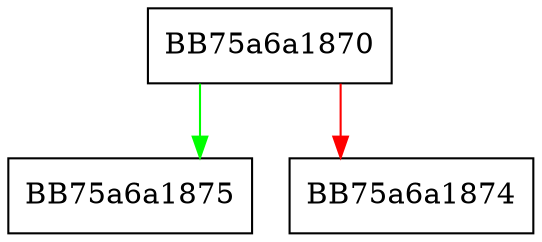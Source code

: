 digraph _Delete_this {
  node [shape="box"];
  graph [splines=ortho];
  BB75a6a1870 -> BB75a6a1875 [color="green"];
  BB75a6a1870 -> BB75a6a1874 [color="red"];
}